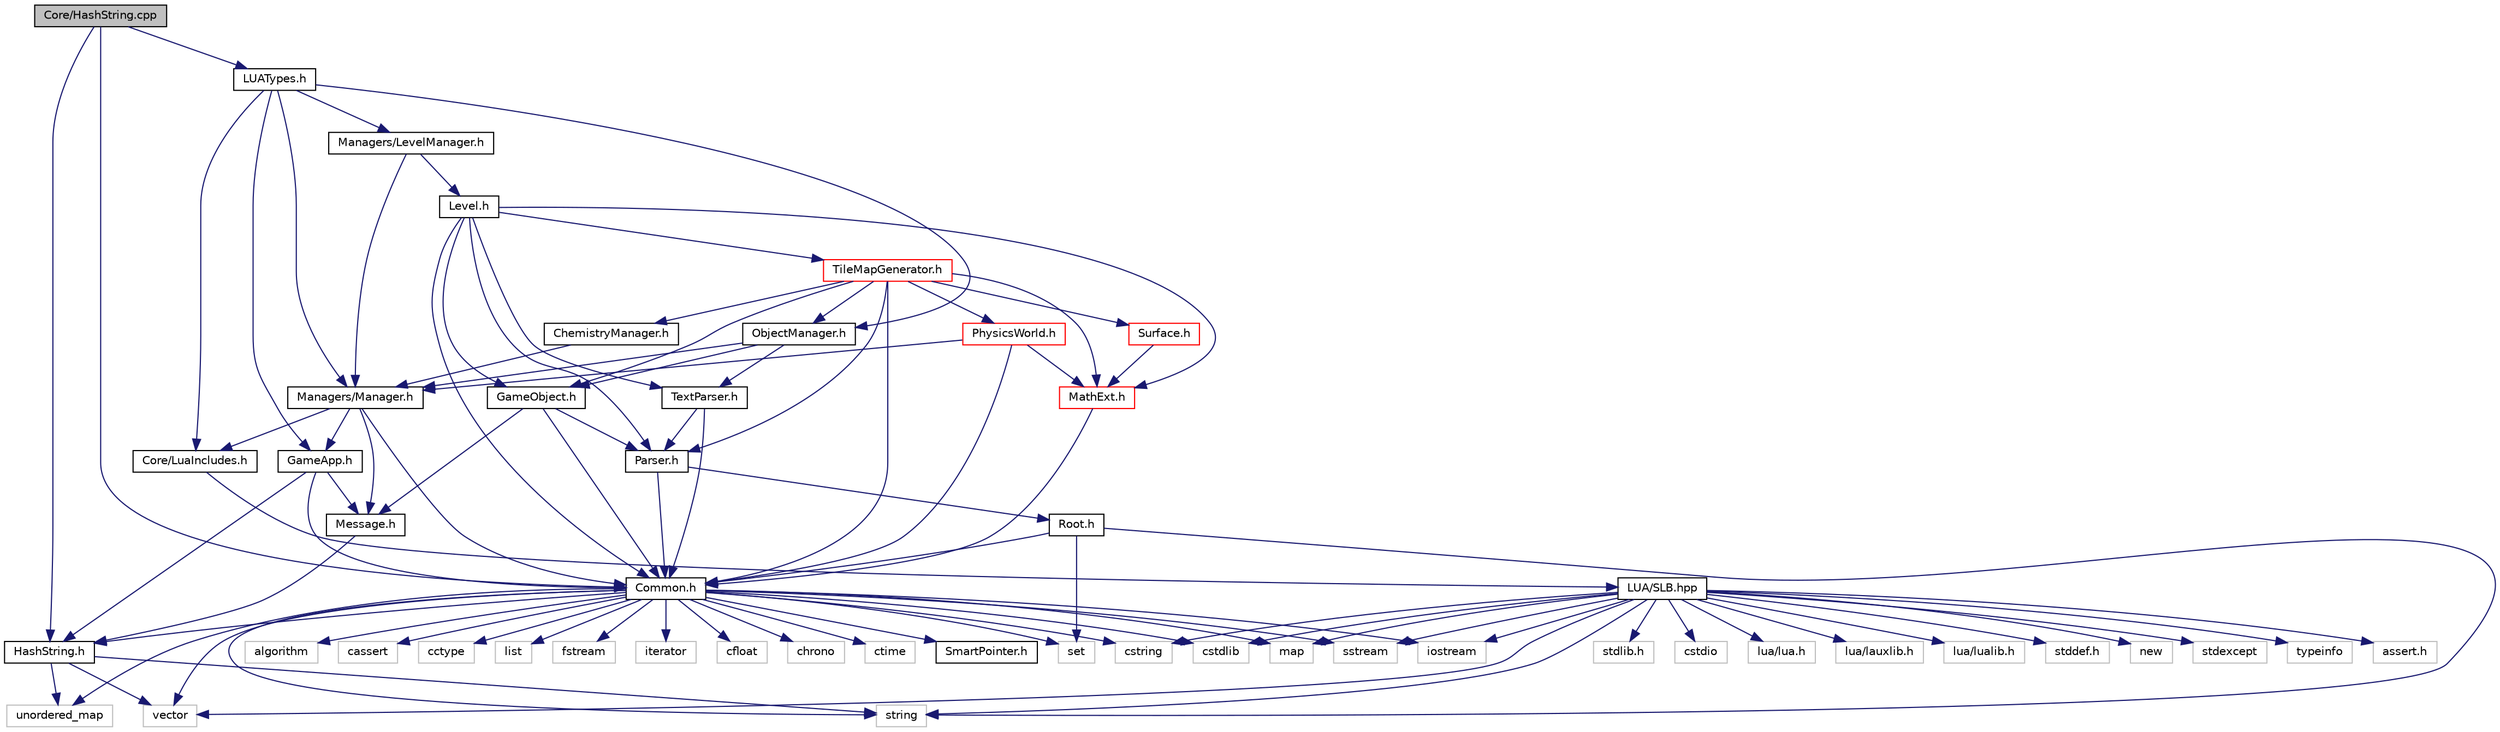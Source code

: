 digraph "Core/HashString.cpp"
{
  edge [fontname="Helvetica",fontsize="10",labelfontname="Helvetica",labelfontsize="10"];
  node [fontname="Helvetica",fontsize="10",shape=record];
  Node1 [label="Core/HashString.cpp",height=0.2,width=0.4,color="black", fillcolor="grey75", style="filled", fontcolor="black"];
  Node1 -> Node2 [color="midnightblue",fontsize="10",style="solid"];
  Node2 [label="HashString.h",height=0.2,width=0.4,color="black", fillcolor="white", style="filled",URL="$HashString_8h.html"];
  Node2 -> Node3 [color="midnightblue",fontsize="10",style="solid"];
  Node3 [label="string",height=0.2,width=0.4,color="grey75", fillcolor="white", style="filled"];
  Node2 -> Node4 [color="midnightblue",fontsize="10",style="solid"];
  Node4 [label="vector",height=0.2,width=0.4,color="grey75", fillcolor="white", style="filled"];
  Node2 -> Node5 [color="midnightblue",fontsize="10",style="solid"];
  Node5 [label="unordered_map",height=0.2,width=0.4,color="grey75", fillcolor="white", style="filled"];
  Node1 -> Node6 [color="midnightblue",fontsize="10",style="solid"];
  Node6 [label="Common.h",height=0.2,width=0.4,color="black", fillcolor="white", style="filled",URL="$Common_8h.html"];
  Node6 -> Node7 [color="midnightblue",fontsize="10",style="solid"];
  Node7 [label="algorithm",height=0.2,width=0.4,color="grey75", fillcolor="white", style="filled"];
  Node6 -> Node4 [color="midnightblue",fontsize="10",style="solid"];
  Node6 -> Node3 [color="midnightblue",fontsize="10",style="solid"];
  Node6 -> Node8 [color="midnightblue",fontsize="10",style="solid"];
  Node8 [label="cstring",height=0.2,width=0.4,color="grey75", fillcolor="white", style="filled"];
  Node6 -> Node9 [color="midnightblue",fontsize="10",style="solid"];
  Node9 [label="cassert",height=0.2,width=0.4,color="grey75", fillcolor="white", style="filled"];
  Node6 -> Node10 [color="midnightblue",fontsize="10",style="solid"];
  Node10 [label="cstdlib",height=0.2,width=0.4,color="grey75", fillcolor="white", style="filled"];
  Node6 -> Node11 [color="midnightblue",fontsize="10",style="solid"];
  Node11 [label="cctype",height=0.2,width=0.4,color="grey75", fillcolor="white", style="filled"];
  Node6 -> Node12 [color="midnightblue",fontsize="10",style="solid"];
  Node12 [label="map",height=0.2,width=0.4,color="grey75", fillcolor="white", style="filled"];
  Node6 -> Node13 [color="midnightblue",fontsize="10",style="solid"];
  Node13 [label="set",height=0.2,width=0.4,color="grey75", fillcolor="white", style="filled"];
  Node6 -> Node14 [color="midnightblue",fontsize="10",style="solid"];
  Node14 [label="list",height=0.2,width=0.4,color="grey75", fillcolor="white", style="filled"];
  Node6 -> Node15 [color="midnightblue",fontsize="10",style="solid"];
  Node15 [label="fstream",height=0.2,width=0.4,color="grey75", fillcolor="white", style="filled"];
  Node6 -> Node16 [color="midnightblue",fontsize="10",style="solid"];
  Node16 [label="sstream",height=0.2,width=0.4,color="grey75", fillcolor="white", style="filled"];
  Node6 -> Node17 [color="midnightblue",fontsize="10",style="solid"];
  Node17 [label="iostream",height=0.2,width=0.4,color="grey75", fillcolor="white", style="filled"];
  Node6 -> Node18 [color="midnightblue",fontsize="10",style="solid"];
  Node18 [label="iterator",height=0.2,width=0.4,color="grey75", fillcolor="white", style="filled"];
  Node6 -> Node19 [color="midnightblue",fontsize="10",style="solid"];
  Node19 [label="cfloat",height=0.2,width=0.4,color="grey75", fillcolor="white", style="filled"];
  Node6 -> Node5 [color="midnightblue",fontsize="10",style="solid"];
  Node6 -> Node20 [color="midnightblue",fontsize="10",style="solid"];
  Node20 [label="chrono",height=0.2,width=0.4,color="grey75", fillcolor="white", style="filled"];
  Node6 -> Node21 [color="midnightblue",fontsize="10",style="solid"];
  Node21 [label="ctime",height=0.2,width=0.4,color="grey75", fillcolor="white", style="filled"];
  Node6 -> Node2 [color="midnightblue",fontsize="10",style="solid"];
  Node6 -> Node22 [color="midnightblue",fontsize="10",style="solid"];
  Node22 [label="SmartPointer.h",height=0.2,width=0.4,color="black", fillcolor="white", style="filled",URL="$SmartPointer_8h.html"];
  Node1 -> Node23 [color="midnightblue",fontsize="10",style="solid"];
  Node23 [label="LUATypes.h",height=0.2,width=0.4,color="black", fillcolor="white", style="filled",URL="$LUATypes_8h.html"];
  Node23 -> Node24 [color="midnightblue",fontsize="10",style="solid"];
  Node24 [label="Core/LuaIncludes.h",height=0.2,width=0.4,color="black", fillcolor="white", style="filled",URL="$LuaIncludes_8h.html"];
  Node24 -> Node25 [color="midnightblue",fontsize="10",style="solid"];
  Node25 [label="LUA/SLB.hpp",height=0.2,width=0.4,color="black", fillcolor="white", style="filled",URL="$SLB_8hpp.html"];
  Node25 -> Node26 [color="midnightblue",fontsize="10",style="solid"];
  Node26 [label="stdlib.h",height=0.2,width=0.4,color="grey75", fillcolor="white", style="filled"];
  Node25 -> Node27 [color="midnightblue",fontsize="10",style="solid"];
  Node27 [label="cstdio",height=0.2,width=0.4,color="grey75", fillcolor="white", style="filled"];
  Node25 -> Node8 [color="midnightblue",fontsize="10",style="solid"];
  Node25 -> Node28 [color="midnightblue",fontsize="10",style="solid"];
  Node28 [label="lua/lua.h",height=0.2,width=0.4,color="grey75", fillcolor="white", style="filled"];
  Node25 -> Node29 [color="midnightblue",fontsize="10",style="solid"];
  Node29 [label="lua/lauxlib.h",height=0.2,width=0.4,color="grey75", fillcolor="white", style="filled"];
  Node25 -> Node30 [color="midnightblue",fontsize="10",style="solid"];
  Node30 [label="lua/lualib.h",height=0.2,width=0.4,color="grey75", fillcolor="white", style="filled"];
  Node25 -> Node31 [color="midnightblue",fontsize="10",style="solid"];
  Node31 [label="stddef.h",height=0.2,width=0.4,color="grey75", fillcolor="white", style="filled"];
  Node25 -> Node32 [color="midnightblue",fontsize="10",style="solid"];
  Node32 [label="new",height=0.2,width=0.4,color="grey75", fillcolor="white", style="filled"];
  Node25 -> Node33 [color="midnightblue",fontsize="10",style="solid"];
  Node33 [label="stdexcept",height=0.2,width=0.4,color="grey75", fillcolor="white", style="filled"];
  Node25 -> Node3 [color="midnightblue",fontsize="10",style="solid"];
  Node25 -> Node34 [color="midnightblue",fontsize="10",style="solid"];
  Node34 [label="typeinfo",height=0.2,width=0.4,color="grey75", fillcolor="white", style="filled"];
  Node25 -> Node35 [color="midnightblue",fontsize="10",style="solid"];
  Node35 [label="assert.h",height=0.2,width=0.4,color="grey75", fillcolor="white", style="filled"];
  Node25 -> Node12 [color="midnightblue",fontsize="10",style="solid"];
  Node25 -> Node16 [color="midnightblue",fontsize="10",style="solid"];
  Node25 -> Node4 [color="midnightblue",fontsize="10",style="solid"];
  Node25 -> Node17 [color="midnightblue",fontsize="10",style="solid"];
  Node25 -> Node10 [color="midnightblue",fontsize="10",style="solid"];
  Node23 -> Node36 [color="midnightblue",fontsize="10",style="solid"];
  Node36 [label="GameApp.h",height=0.2,width=0.4,color="black", fillcolor="white", style="filled",URL="$GameApp_8h.html"];
  Node36 -> Node6 [color="midnightblue",fontsize="10",style="solid"];
  Node36 -> Node37 [color="midnightblue",fontsize="10",style="solid"];
  Node37 [label="Message.h",height=0.2,width=0.4,color="black", fillcolor="white", style="filled",URL="$Message_8h.html"];
  Node37 -> Node2 [color="midnightblue",fontsize="10",style="solid"];
  Node36 -> Node2 [color="midnightblue",fontsize="10",style="solid"];
  Node23 -> Node38 [color="midnightblue",fontsize="10",style="solid"];
  Node38 [label="Managers/Manager.h",height=0.2,width=0.4,color="black", fillcolor="white", style="filled",URL="$Manager_8h.html"];
  Node38 -> Node6 [color="midnightblue",fontsize="10",style="solid"];
  Node38 -> Node37 [color="midnightblue",fontsize="10",style="solid"];
  Node38 -> Node36 [color="midnightblue",fontsize="10",style="solid"];
  Node38 -> Node24 [color="midnightblue",fontsize="10",style="solid"];
  Node23 -> Node39 [color="midnightblue",fontsize="10",style="solid"];
  Node39 [label="Managers/LevelManager.h",height=0.2,width=0.4,color="black", fillcolor="white", style="filled",URL="$LevelManager_8h.html"];
  Node39 -> Node38 [color="midnightblue",fontsize="10",style="solid"];
  Node39 -> Node40 [color="midnightblue",fontsize="10",style="solid"];
  Node40 [label="Level.h",height=0.2,width=0.4,color="black", fillcolor="white", style="filled",URL="$Level_8h.html"];
  Node40 -> Node6 [color="midnightblue",fontsize="10",style="solid"];
  Node40 -> Node41 [color="midnightblue",fontsize="10",style="solid"];
  Node41 [label="GameObject.h",height=0.2,width=0.4,color="black", fillcolor="white", style="filled",URL="$GameObject_8h.html"];
  Node41 -> Node6 [color="midnightblue",fontsize="10",style="solid"];
  Node41 -> Node37 [color="midnightblue",fontsize="10",style="solid"];
  Node41 -> Node42 [color="midnightblue",fontsize="10",style="solid"];
  Node42 [label="Parser.h",height=0.2,width=0.4,color="black", fillcolor="white", style="filled",URL="$Parser_8h.html"];
  Node42 -> Node6 [color="midnightblue",fontsize="10",style="solid"];
  Node42 -> Node43 [color="midnightblue",fontsize="10",style="solid"];
  Node43 [label="Root.h",height=0.2,width=0.4,color="black", fillcolor="white", style="filled",URL="$Root_8h.html"];
  Node43 -> Node3 [color="midnightblue",fontsize="10",style="solid"];
  Node43 -> Node13 [color="midnightblue",fontsize="10",style="solid"];
  Node43 -> Node6 [color="midnightblue",fontsize="10",style="solid"];
  Node40 -> Node42 [color="midnightblue",fontsize="10",style="solid"];
  Node40 -> Node44 [color="midnightblue",fontsize="10",style="solid"];
  Node44 [label="TextParser.h",height=0.2,width=0.4,color="black", fillcolor="white", style="filled",URL="$TextParser_8h.html"];
  Node44 -> Node6 [color="midnightblue",fontsize="10",style="solid"];
  Node44 -> Node42 [color="midnightblue",fontsize="10",style="solid"];
  Node40 -> Node45 [color="midnightblue",fontsize="10",style="solid"];
  Node45 [label="TileMapGenerator.h",height=0.2,width=0.4,color="red", fillcolor="white", style="filled",URL="$TileMapGenerator_8h.html"];
  Node45 -> Node6 [color="midnightblue",fontsize="10",style="solid"];
  Node45 -> Node42 [color="midnightblue",fontsize="10",style="solid"];
  Node45 -> Node41 [color="midnightblue",fontsize="10",style="solid"];
  Node45 -> Node46 [color="midnightblue",fontsize="10",style="solid"];
  Node46 [label="PhysicsWorld.h",height=0.2,width=0.4,color="red", fillcolor="white", style="filled",URL="$PhysicsWorld_8h.html"];
  Node46 -> Node6 [color="midnightblue",fontsize="10",style="solid"];
  Node46 -> Node38 [color="midnightblue",fontsize="10",style="solid"];
  Node46 -> Node47 [color="midnightblue",fontsize="10",style="solid"];
  Node47 [label="MathExt.h",height=0.2,width=0.4,color="red", fillcolor="white", style="filled",URL="$MathExt_8h.html"];
  Node47 -> Node6 [color="midnightblue",fontsize="10",style="solid"];
  Node45 -> Node48 [color="midnightblue",fontsize="10",style="solid"];
  Node48 [label="ObjectManager.h",height=0.2,width=0.4,color="black", fillcolor="white", style="filled",URL="$ObjectManager_8h.html"];
  Node48 -> Node41 [color="midnightblue",fontsize="10",style="solid"];
  Node48 -> Node38 [color="midnightblue",fontsize="10",style="solid"];
  Node48 -> Node44 [color="midnightblue",fontsize="10",style="solid"];
  Node45 -> Node49 [color="midnightblue",fontsize="10",style="solid"];
  Node49 [label="ChemistryManager.h",height=0.2,width=0.4,color="black", fillcolor="white", style="filled",URL="$ChemistryManager_8h.html"];
  Node49 -> Node38 [color="midnightblue",fontsize="10",style="solid"];
  Node45 -> Node47 [color="midnightblue",fontsize="10",style="solid"];
  Node45 -> Node50 [color="midnightblue",fontsize="10",style="solid"];
  Node50 [label="Surface.h",height=0.2,width=0.4,color="red", fillcolor="white", style="filled",URL="$Surface_8h.html"];
  Node50 -> Node47 [color="midnightblue",fontsize="10",style="solid"];
  Node40 -> Node47 [color="midnightblue",fontsize="10",style="solid"];
  Node23 -> Node48 [color="midnightblue",fontsize="10",style="solid"];
}
